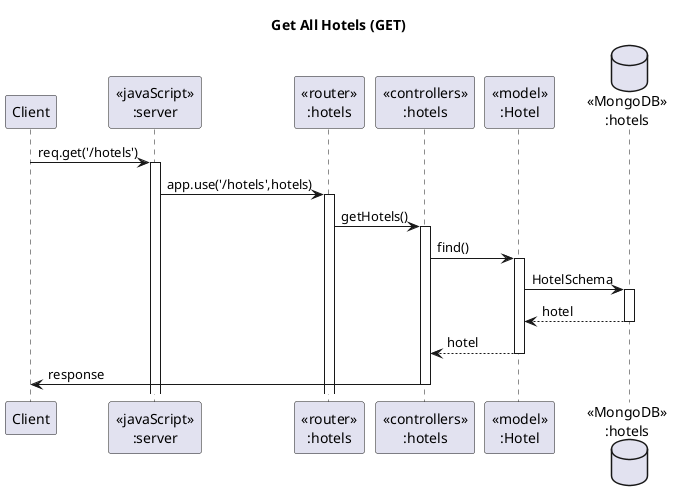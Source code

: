 @startuml Get All Hotels

title "Get All Hotels (GET)"

participant "Client" as client
participant "<<javaScript>>\n:server" as server
participant "<<router>>\n:hotels" as routerHotels
participant "<<controllers>>\n:hotels" as controllersHotel
participant "<<model>>\n:Hotel" as modelHotel
database "<<MongoDB>>\n:hotels" as HotelDatabase

client->server ++:req.get('/hotels')
server->routerHotels ++:app.use('/hotels',hotels)
routerHotels -> controllersHotel ++:getHotels()
controllersHotel->modelHotel ++: find()
modelHotel ->HotelDatabase ++: HotelSchema
HotelDatabase --> modelHotel --: hotel
controllersHotel <-- modelHotel --: hotel
controllersHotel->client --:response

@enduml
